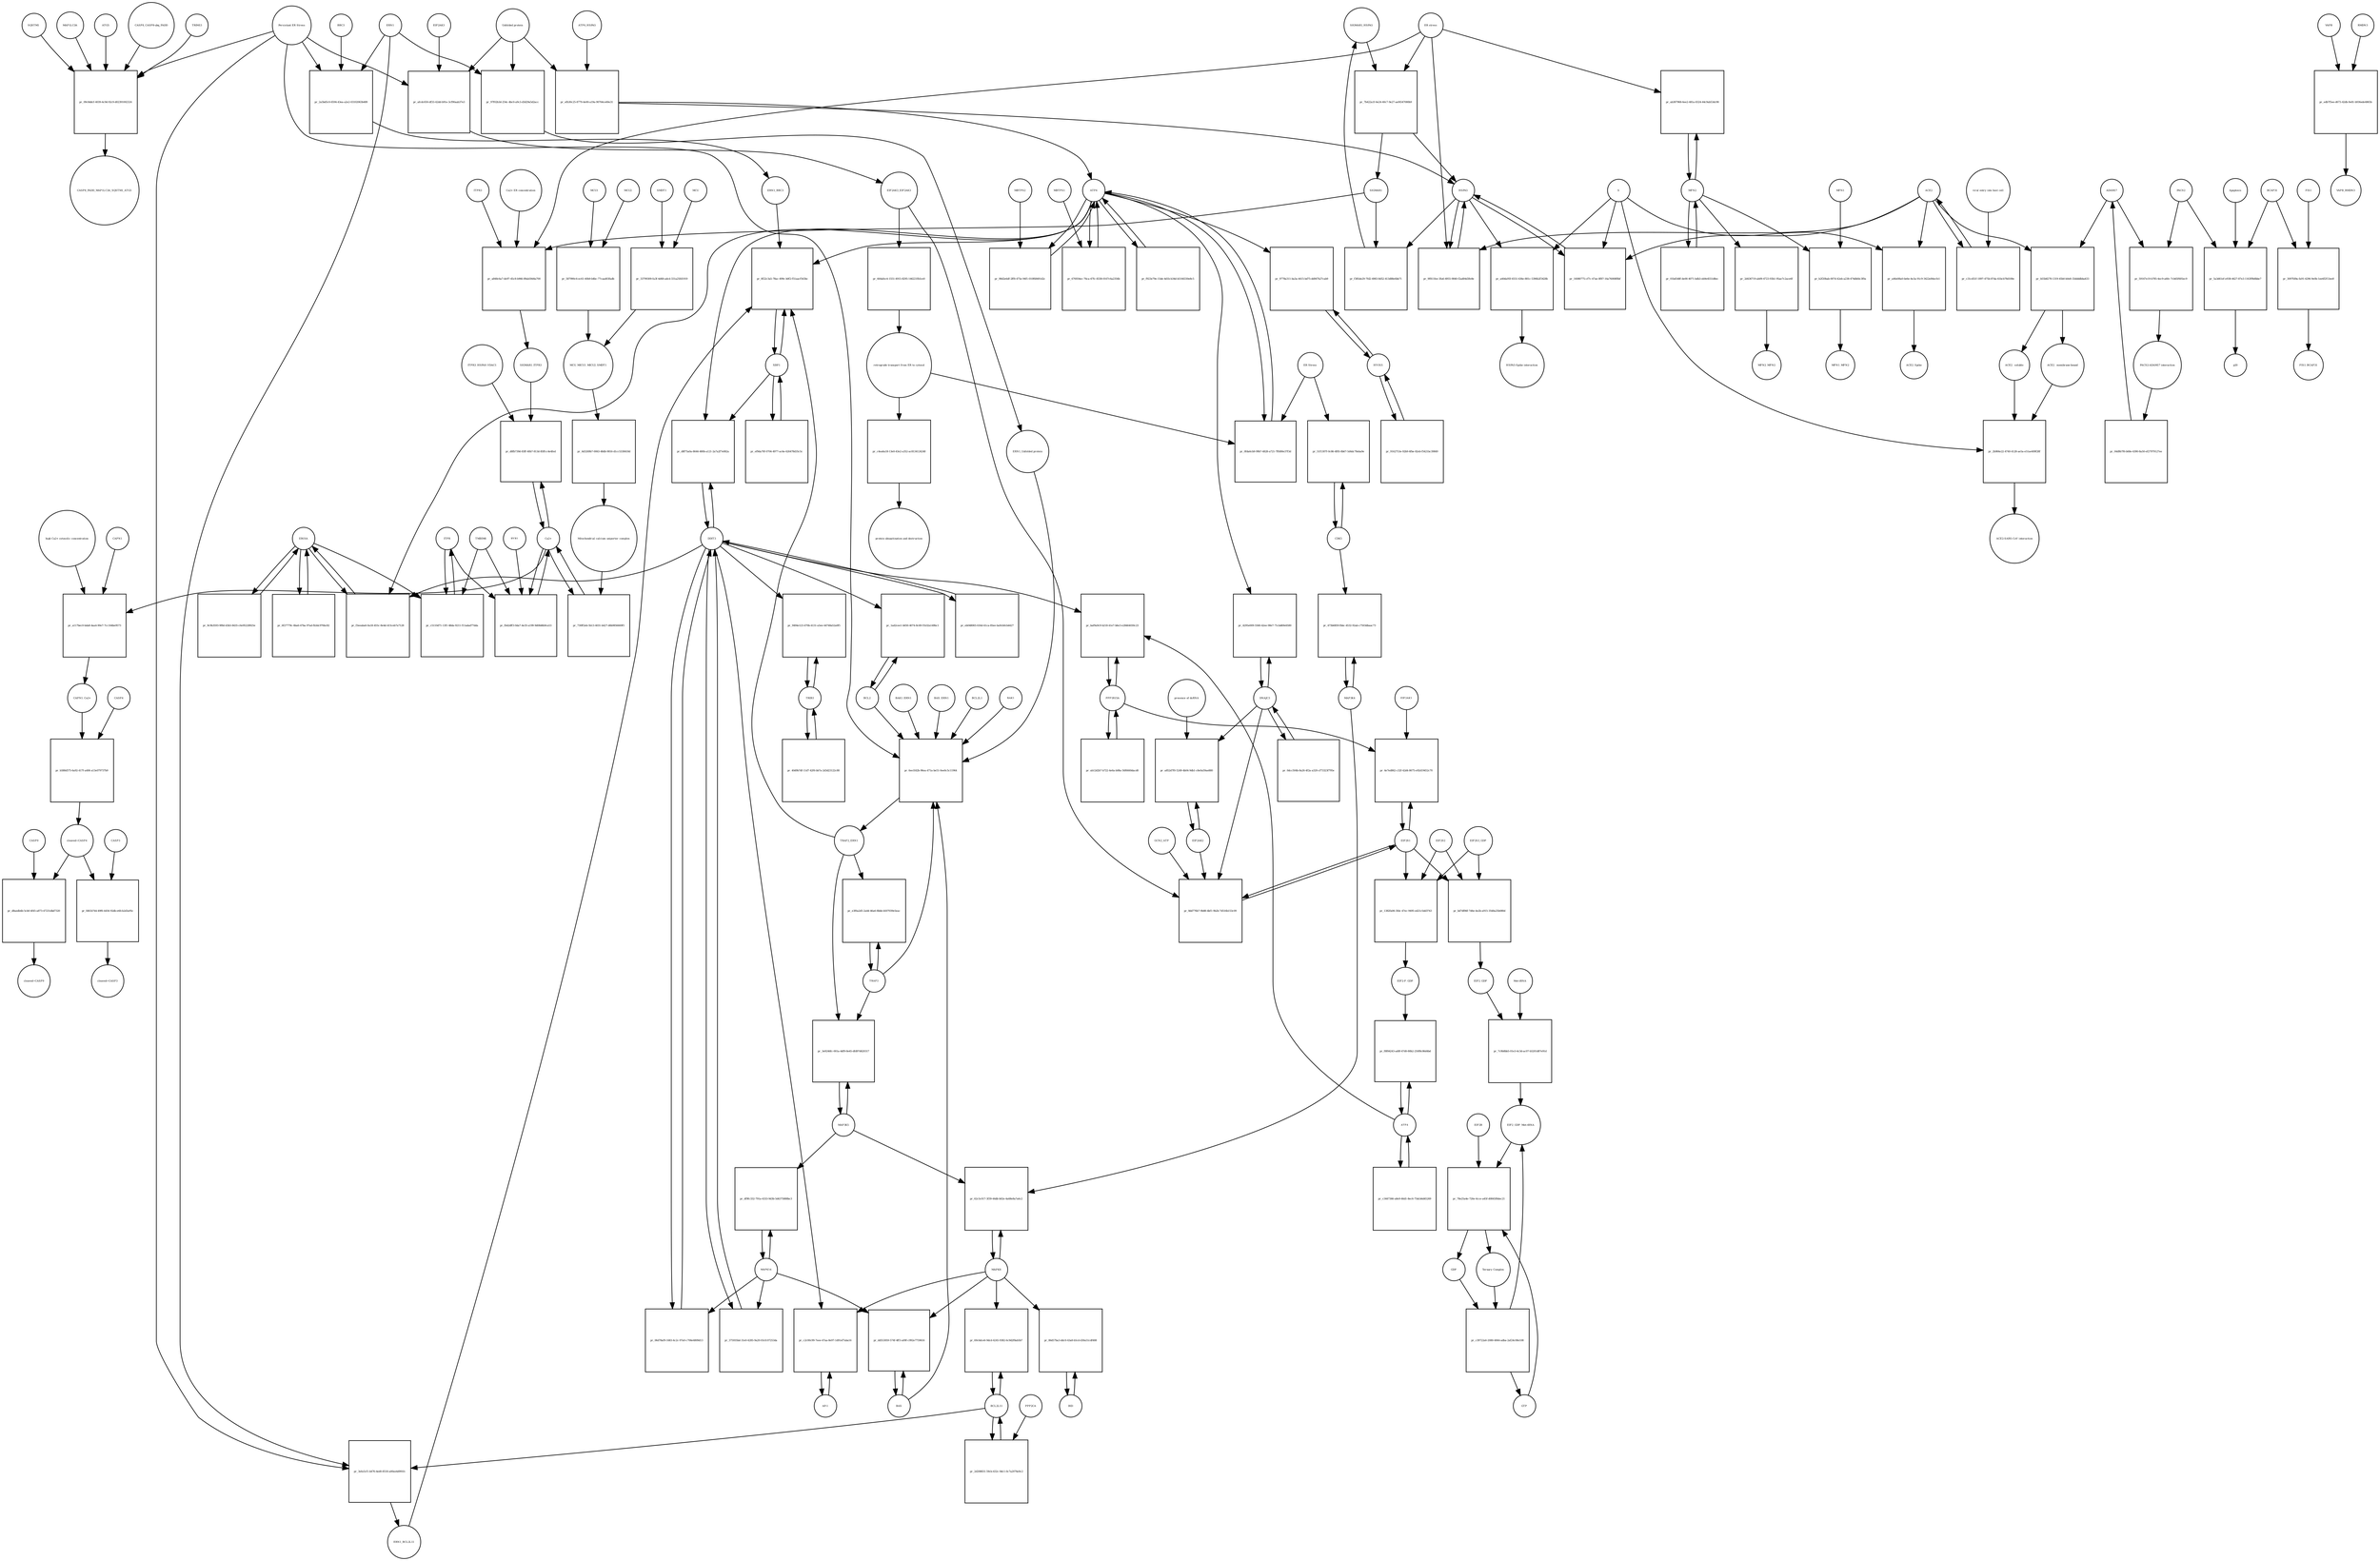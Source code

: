 strict digraph  {
SIGMAR1_HSPA5 [annotation="urn_miriam_pubmed_30590907|urn_miriam_pubmed_25704011|urn_miriam_pubmed_17981125|urn_miriam_taxonomy_10029", bipartite=0, cls=complex, fontsize=4, label=SIGMAR1_HSPA5, shape=circle];
"pr_7b422a1f-6e24-40c7-9e27-aef4547080b9" [annotation="", bipartite=1, cls=process, fontsize=4, label="pr_7b422a1f-6e24-40c7-9e27-aef4547080b9", shape=square];
HSPA5 [annotation="urn_miriam_hgnc.symbol_HSPA5", bipartite=0, cls="nucleic acid feature", fontsize=4, label=HSPA5, shape=circle];
SIGMAR1 [annotation="urn_miriam_hgnc_8157|urn_miriam_pubmed_17981125|urn_miriam_taxonomy_10029|urn_miriam_pubmed_25704011", bipartite=0, cls=macromolecule, fontsize=4, label=SIGMAR1, shape=circle];
"ER stress" [annotation="", bipartite=0, cls=phenotype, fontsize=4, label="ER stress", shape=circle];
ATF6_HSPA5 [annotation="", bipartite=0, cls=complex, fontsize=4, label=ATF6_HSPA5, shape=circle];
"pr_efb30c25-8779-4e00-a19a-90764ce60e31" [annotation="", bipartite=1, cls=process, fontsize=4, label="pr_efb30c25-8779-4e00-a19a-90764ce60e31", shape=square];
ATF6 [annotation="urn_miriam_hgnc.symbol_ATF6", bipartite=0, cls=macromolecule, fontsize=4, label=ATF6, shape=circle];
"Unfolded protein" [annotation="", bipartite=0, cls=macromolecule, fontsize=4, label="Unfolded protein", shape=circle];
ACE2 [annotation="", bipartite=0, cls="nucleic acid feature", fontsize=4, label=ACE2, shape=circle];
"pr_b55b8278-1319-45b0-b0e8-33ddddbba433" [annotation="", bipartite=1, cls=process, fontsize=4, label="pr_b55b8278-1319-45b0-b0e8-33ddddbba433", shape=square];
"ACE2_ soluble" [annotation="urn_miriam_pubmed_19411314|urn_miriam_pubmed_32264791|urn_miriam_hgnc.symbol_ACE2", bipartite=0, cls=macromolecule, fontsize=4, label="ACE2_ soluble", shape=circle];
"ACE2_ membrane-bound" [annotation="urn_miriam_pubmed_19411314|urn_miriam_pubmed_32264791|urn_miriam_hgnc.symbol_ACE2", bipartite=0, cls=macromolecule, fontsize=4, label="ACE2_ membrane-bound", shape=circle];
ADAM17 [annotation="urn_miriam_pubmed_32264791|urn_miriam_hgnc_HGNC%3A195", bipartite=0, cls=macromolecule, fontsize=4, label=ADAM17, shape=circle];
MFN2 [annotation="urn_miriam_pubmed_29491369|urn_miriam_pubmed_22511781|urn_miriam_hgnc_16877|urn_miriam_pubmed_19052620", bipartite=0, cls=macromolecule, fontsize=4, label=MFN2, shape=circle];
"pr_2d436719-ab09-4723-93b1-95ae7c2ace6f" [annotation="", bipartite=1, cls=process, fontsize=4, label="pr_2d436719-ab09-4723-93b1-95ae7c2ace6f", shape=square];
MFN2_MFN2 [annotation="urn_miriam_pubmed_19052620|urn_miriam_taxonomy_9606|urn_miriam_pubmed_29491369", bipartite=0, cls=complex, fontsize=4, label=MFN2_MFN2, shape=circle];
"Met-tRNA" [annotation=urn_miriam_hgnc_34779, bipartite=0, cls="nucleic acid feature", fontsize=4, label="Met-tRNA", shape=circle];
"pr_7c9b8bb5-01e3-4c3d-ac07-b5201d87e91d" [annotation="", bipartite=1, cls=process, fontsize=4, label="pr_7c9b8bb5-01e3-4c3d-ac07-b5201d87e91d", shape=square];
EIF2_GDP [annotation="", bipartite=0, cls=complex, fontsize=4, label=EIF2_GDP, shape=circle];
"EIF2_GDP_Met-tRNA" [annotation="", bipartite=0, cls=complex, fontsize=4, label="EIF2_GDP_Met-tRNA", shape=circle];
ERN1 [annotation="urn_miriam_hgnc.symbol_ERN1", bipartite=0, cls=macromolecule, fontsize=4, label=ERN1, shape=circle];
"pr_97f02b3d-254c-4bc0-a9c3-d3d29a5d2acc" [annotation="", bipartite=1, cls=process, fontsize=4, label="pr_97f02b3d-254c-4bc0-a9c3-d3d29a5d2acc", shape=square];
"ERN1_Unfolded protein" [annotation="", bipartite=0, cls=complex, fontsize=4, label="ERN1_Unfolded protein", shape=circle];
MCU [annotation="urn_miriam_hgnc_23526|urn_miriam_pubmed_24231807|urn_miriam_taxonomy_9606", bipartite=0, cls=macromolecule, fontsize=4, label=MCU, shape=circle];
"pr_33799309-fa3f-4d68-adcd-331a25fd1919" [annotation="", bipartite=1, cls=process, fontsize=4, label="pr_33799309-fa3f-4d68-adcd-331a25fd1919", shape=square];
SMDT1 [annotation="urn_miriam_pubmed_24231807|urn_miriam_hgnc_25055|urn_miriam_taxonomy_9606", bipartite=0, cls=macromolecule, fontsize=4, label=SMDT1, shape=circle];
MCU_MICU1_MICU2_SMDT1 [annotation="urn_miriam_pubmed_24231807|urn_miriam_taxonomy_9606", bipartite=0, cls=complex, fontsize=4, label=MCU_MICU1_MICU2_SMDT1, shape=circle];
EIF2S1 [annotation="urn_miriam_hgnc.symbol_EIF2S1", bipartite=0, cls=macromolecule, fontsize=4, label=EIF2S1, shape=circle];
"pr_1382fa06-3fdc-47ec-9495-ed21c5dd3743" [annotation="", bipartite=1, cls=process, fontsize=4, label="pr_1382fa06-3fdc-47ec-9495-ed21c5dd3743", shape=square];
EIF2S2 [annotation="urn_miriam_hgnc.symbol_EIF2S2", bipartite=0, cls=macromolecule, fontsize=4, label=EIF2S2, shape=circle];
"EIF2-P_GDP" [annotation="", bipartite=0, cls=complex, fontsize=4, label="EIF2-P_GDP", shape=circle];
EIF2S3_GDP [annotation="", bipartite=0, cls=complex, fontsize=4, label=EIF2S3_GDP, shape=circle];
MCU2 [annotation="urn_miriam_hgnc_31830|urn_miriam_pubmed_24231807|urn_miriam_taxonomy_9606", bipartite=0, cls=macromolecule, fontsize=4, label=MCU2, shape=circle];
"pr_587990c6-ec61-40b9-b4bc-77caad03fadb" [annotation="", bipartite=1, cls=process, fontsize=4, label="pr_587990c6-ec61-40b9-b4bc-77caad03fadb", shape=square];
MCU1 [annotation="urn_miriam_hgnc_1530|urn_miriam_pubmed_24231807|urn_miriam_taxonomy_9606", bipartite=0, cls=macromolecule, fontsize=4, label=MCU1, shape=circle];
"pr_3efa5cf1-b476-4ed0-8518-a00ee4d991fc" [annotation="", bipartite=1, cls=process, fontsize=4, label="pr_3efa5cf1-b476-4ed0-8518-a00ee4d991fc", shape=square];
BCL2L11 [annotation="urn_miriam_hgnc.symbol_BCL2L11", bipartite=0, cls=macromolecule, fontsize=4, label=BCL2L11, shape=circle];
ERN1_BCL2L11 [annotation="", bipartite=0, cls=complex, fontsize=4, label=ERN1_BCL2L11, shape=circle];
"Persistant ER Stress" [annotation="urn_miriam_obo.go_GO%3A0034976", bipartite=0, cls=phenotype, fontsize=4, label="Persistant ER Stress", shape=circle];
CAPN1 [annotation="urn_miriam_hgnc.symbol_CAPN1", bipartite=0, cls=macromolecule, fontsize=4, label=CAPN1, shape=circle];
"pr_a117bec0-bda8-4aa4-90e7-7cc164be9573" [annotation="", bipartite=1, cls=process, fontsize=4, label="pr_a117bec0-bda8-4aa4-90e7-7cc164be9573", shape=square];
"Ca2+" [annotation="urn_miriam_obo.chebi_CHEBI%3A29108", bipartite=0, cls="simple chemical", fontsize=4, label="Ca2+", shape=circle];
"CAPN1_Ca2+" [annotation="", bipartite=0, cls=complex, fontsize=4, label="CAPN1_Ca2+", shape=circle];
"high Ca2+ cytosolic concentration" [annotation="urn_miriam_obo.go_GO%3A1902656", bipartite=0, cls=phenotype, fontsize=4, label="high Ca2+ cytosolic concentration", shape=circle];
"pr_f385de29-7fd2-4983-8d52-413d88e6bb71" [annotation="", bipartite=1, cls=process, fontsize=4, label="pr_f385de29-7fd2-4983-8d52-413d88e6bb71", shape=square];
"pr_2a5bd5c0-6594-43ea-a2e2-03102063b489" [annotation="", bipartite=1, cls=process, fontsize=4, label="pr_2a5bd5c0-6594-43ea-a2e2-03102063b489", shape=square];
BBC3 [annotation="urn_miriam_hgnc.symbol_BBC3", bipartite=0, cls=macromolecule, fontsize=4, label=BBC3, shape=circle];
ERN1_BBC3 [annotation="", bipartite=0, cls=complex, fontsize=4, label=ERN1_BBC3, shape=circle];
VAPB [annotation=urn_miriam_hgnc_12649, bipartite=0, cls=macromolecule, fontsize=4, label=VAPB, shape=circle];
"pr_edb7f5ee-d673-42db-9e81-b936ede4865b" [annotation="", bipartite=1, cls=process, fontsize=4, label="pr_edb7f5ee-d673-42db-9e81-b936ede4865b", shape=square];
RMDN3 [annotation=urn_miriam_hgnc_25550, bipartite=0, cls=macromolecule, fontsize=4, label=RMDN3, shape=circle];
VAPB_RMDN3 [annotation="urn_miriam_pubmed_29491369|urn_miriam_pubmed_28132811|urn_miriam_taxonomy_9606", bipartite=0, cls=complex, fontsize=4, label=VAPB_RMDN3, shape=circle];
"pr_bd7df86f-7d6e-4e2b-a915-3548a25b080d" [annotation="", bipartite=1, cls=process, fontsize=4, label="pr_bd7df86f-7d6e-4e2b-a915-3548a25b080d", shape=square];
"pr_a848c6a7-de97-45c8-b966-89ab59d4a700" [annotation="", bipartite=1, cls=process, fontsize=4, label="pr_a848c6a7-de97-45c8-b966-89ab59d4a700", shape=square];
ITPR3 [annotation="urn_miriam_hgnc_6182|urn_miriam_pubmed_17981125", bipartite=0, cls=macromolecule, fontsize=4, label=ITPR3, shape=circle];
SIGMAR1_ITPR3 [annotation="urn_miriam_pubmed_30590907|urn_miriam_pubmed_17981125|urn_miriam_taxonomy_10029", bipartite=0, cls=complex, fontsize=4, label=SIGMAR1_ITPR3, shape=circle];
"Ca2+ ER concentration" [annotation="", bipartite=0, cls=phenotype, fontsize=4, label="Ca2+ ER concentration", shape=circle];
BCAP31 [annotation=urn_miriam_hgnc_16695, bipartite=0, cls=macromolecule, fontsize=4, label=BCAP31, shape=circle];
"pr_3097fd9a-fa91-4296-9e0b-1ee6f2f13ee8" [annotation="", bipartite=1, cls=process, fontsize=4, label="pr_3097fd9a-fa91-4296-9e0b-1ee6f2f13ee8", shape=square];
FIS1 [annotation=urn_miriam_hgnc_21689, bipartite=0, cls=macromolecule, fontsize=4, label=FIS1, shape=circle];
FIS1_BCAP31 [annotation=urn_miriam_pubmed_15692567, bipartite=0, cls=complex, fontsize=4, label=FIS1_BCAP31, shape=circle];
"pr_b2f20bab-007d-42eb-a238-474dbfdc3f0a" [annotation="", bipartite=1, cls=process, fontsize=4, label="pr_b2f20bab-007d-42eb-a238-474dbfdc3f0a", shape=square];
MFN1 [annotation=urn_miriam_hgnc_1826, bipartite=0, cls=macromolecule, fontsize=4, label=MFN1, shape=circle];
MFN1_MFN2 [annotation="urn_miriam_pubmed_29491369|urn_miriam_pubmed_19052620|urn_miriam_taxonomy_9606", bipartite=0, cls=complex, fontsize=4, label=MFN1_MFN2, shape=circle];
PACS2 [annotation="urn_miriam_pubmed_15692567|urn_miriam_hgnc_23794", bipartite=0, cls=macromolecule, fontsize=4, label=PACS2, shape=circle];
"pr_59167e19-b785-4ec9-a60c-7cb65f605ec9" [annotation="", bipartite=1, cls=process, fontsize=4, label="pr_59167e19-b785-4ec9-a60c-7cb65f605ec9", shape=square];
"PACS2-ADAM17 interaction" [annotation="urn_miriam_pubmed_26108729|urn_miriam_pubmed_32264791|urn_miriam_taxonomy_9606", bipartite=0, cls=complex, fontsize=4, label="PACS2-ADAM17 interaction", shape=circle];
"pr_a46e08a0-be6e-4e3a-91c9-3422e84ecfe1" [annotation="", bipartite=1, cls=process, fontsize=4, label="pr_a46e08a0-be6e-4e3a-91c9-3422e84ecfe1", shape=square];
S [annotation="urn_miriam_uniprot_P59594|urn_miriam_uniprot_P0DTC2|urn_miriam_uniprot_W6A028", bipartite=0, cls=macromolecule, fontsize=4, label=S, shape=circle];
ACE2_Spike [annotation="", bipartite=0, cls=complex, fontsize=4, label=ACE2_Spike, shape=circle];
"pr_a40da95f-6551-436e-881c-5396b2f3428b" [annotation="", bipartite=1, cls=process, fontsize=4, label="pr_a40da95f-6551-436e-881c-5396b2f3428b", shape=square];
"HSPA5-Spike interaction" [annotation=urn_miriam_pubmed_32340551, bipartite=0, cls=complex, fontsize=4, label="HSPA5-Spike interaction", shape=circle];
"pr_2b984e22-4740-4128-ae5a-e51ae409f28f" [annotation="", bipartite=1, cls=process, fontsize=4, label="pr_2b984e22-4740-4128-ae5a-e51ae409f28f", shape=square];
"ACE2-SARS-CoV interaction" [annotation="urn_miriam_pubmed_19411314|urn_miriam_taxonomy_9606|urn_miriam_uniprot_P59594", bipartite=0, cls=complex, fontsize=4, label="ACE2-SARS-CoV interaction", shape=circle];
"pr_98d2e6df-2ff8-475e-94f1-010f68491d2c" [annotation="", bipartite=1, cls=process, fontsize=4, label="pr_98d2e6df-2ff8-475e-94f1-010f68491d2c", shape=square];
MBTPS2 [annotation="urn_miriam_hgnc.symbol_MBTPS2", bipartite=0, cls=macromolecule, fontsize=4, label=MBTPS2, shape=circle];
MAP3K4 [annotation="urn_miriam_hgnc.symbol_MAP3K4", bipartite=0, cls=macromolecule, fontsize=4, label=MAP3K4, shape=circle];
"pr_473b6859-fbbc-4532-92ab-c7503dbaac73" [annotation="", bipartite=1, cls=process, fontsize=4, label="pr_473b6859-fbbc-4532-92ab-c7503dbaac73", shape=square];
CDK5 [annotation="urn_miriam_hgnc.symbol_CDK5", bipartite=0, cls=macromolecule, fontsize=4, label=CDK5, shape=circle];
"pr_5a3d61ef-e938-4627-87e3-1163f9b8bbe7" [annotation="", bipartite=1, cls=process, fontsize=4, label="pr_5a3d61ef-e938-4627-87e3-1163f9b8bbe7", shape=square];
p20 [annotation="urn_miriam_hgnc.symbol_BCAP31", bipartite=0, cls=macromolecule, fontsize=4, label=p20, shape=circle];
Apoptosis [annotation="", bipartite=0, cls=phenotype, fontsize=4, label=Apoptosis, shape=circle];
DDIT3 [annotation="urn_miriam_hgnc.symbol_DDIT3", bipartite=0, cls=macromolecule, fontsize=4, label=DDIT3, shape=circle];
"pr_375935bd-31e0-4285-9a20-03cfc07253da" [annotation="", bipartite=1, cls=process, fontsize=4, label="pr_375935bd-31e0-4285-9a20-03cfc07253da", shape=square];
MAPK14 [annotation="urn_miriam_hgnc.symbol_MAPK14", bipartite=0, cls=macromolecule, fontsize=4, label=MAPK14, shape=circle];
CASP9 [annotation="urn_miriam_hgnc.symbol_CSAP9", bipartite=0, cls=macromolecule, fontsize=4, label=CASP9, shape=circle];
"pr_d8aedb4b-5cb0-4f45-a873-47231dbd7320" [annotation="", bipartite=1, cls=process, fontsize=4, label="pr_d8aedb4b-5cb0-4f45-a873-47231dbd7320", shape=square];
"cleaved~CASP9" [annotation="urn_miriam_hgnc.symbol_CASP9", bipartite=0, cls=macromolecule, fontsize=4, label="cleaved~CASP9", shape=circle];
"cleaved~CASP4" [annotation="urn_miriam_hgnc.symbol_CASP4", bipartite=0, cls=macromolecule, fontsize=4, label="cleaved~CASP4", shape=circle];
"pr_69c6dce6-9dcd-4245-9382-6c9d2f8ab5b7" [annotation="", bipartite=1, cls=process, fontsize=4, label="pr_69c6dce6-9dcd-4245-9382-6c9d2f8ab5b7", shape=square];
MAPK8 [annotation="urn_miriam_hgnc.symbol_MAPK8", bipartite=0, cls=macromolecule, fontsize=4, label=MAPK8, shape=circle];
"pr_8dd776b7-9b88-4bf1-9b2b-7d516b153c09" [annotation="", bipartite=1, cls=process, fontsize=4, label="pr_8dd776b7-9b88-4bf1-9b2b-7d516b153c09", shape=square];
EIF2AK3_EIF2AK3 [annotation="", bipartite=0, cls=complex, fontsize=4, label=EIF2AK3_EIF2AK3, shape=circle];
GCN2_ATP [annotation="", bipartite=0, cls=complex, fontsize=4, label=GCN2_ATP, shape=circle];
EIF2AK2 [annotation="urn_miriam_hgnc.symbol_EIF2AK2", bipartite=0, cls=macromolecule, fontsize=4, label=EIF2AK2, shape=circle];
DNAJC3 [annotation="urn_miriam_hgnc.symbol_DNAJC3", bipartite=0, cls=macromolecule, fontsize=4, label=DNAJC3, shape=circle];
"pr_664afec4-1551-4915-8295-146221fb5ce0" [annotation="", bipartite=1, cls=process, fontsize=4, label="pr_664afec4-1551-4915-8295-146221fb5ce0", shape=square];
"retrograde transport from ER to cytosol" [annotation="urn_miriam_obo.go_GO%3A0030970", bipartite=0, cls=phenotype, fontsize=4, label="retrograde transport from ER to cytosol", shape=circle];
CASP3 [annotation="urn_miriam_hgnc.symbol_CASP3", bipartite=0, cls=macromolecule, fontsize=4, label=CASP3, shape=circle];
"pr_fd61b744-49f6-4456-92db-e6fcb2d3a95c" [annotation="", bipartite=1, cls=process, fontsize=4, label="pr_fd61b744-49f6-4456-92db-e6fcb2d3a95c", shape=square];
"cleaved~CASP3" [annotation="urn_miriam_hgnc.symbol_CASP3", bipartite=0, cls=macromolecule, fontsize=4, label="cleaved~CASP3", shape=circle];
"pr_2d208831-59cb-432c-9dc1-0c7a2076e9c2" [annotation="", bipartite=1, cls=process, fontsize=4, label="pr_2d208831-59cb-432c-9dc1-0c7a2076e9c2", shape=square];
PPP2CA [annotation="urn_miriam_hgnc.symbol_PPP2CA", bipartite=0, cls=macromolecule, fontsize=4, label=PPP2CA, shape=circle];
"AP-1" [annotation="urn_miriam_hgnc.symbol_JUNB|urn_miriam_hgnc.symbol_FOSL1|urn_miriam_hgnc.symbol_FOSL2|urn_miriam_hgnc.symbol_JUND|urn_miriam_hgnc.symbol_JUN|urn_miriam_hgnc.symbol_FOSB|urn_miriam_hgnc.symbol_FOS", bipartite=0, cls=macromolecule, fontsize=4, label="AP-1", shape=circle];
"pr_c2c00c99-7eee-47aa-8e97-1d91ef7aba16" [annotation="", bipartite=1, cls=process, fontsize=4, label="pr_c2c00c99-7eee-47aa-8e97-1d91ef7aba16", shape=square];
"pr_9f811fee-3fa6-4955-9840-f2ad04d3fe8e" [annotation="", bipartite=1, cls=process, fontsize=4, label="pr_9f811fee-3fa6-4955-9840-f2ad04d3fe8e", shape=square];
"pr_4e7ed862-c32f-42d4-8675-e92d19452c70" [annotation="", bipartite=1, cls=process, fontsize=4, label="pr_4e7ed862-c32f-42d4-8675-e92d19452c70", shape=square];
PPP1R15A [annotation="urn_miriam_hgnc.symbol_PPP1R15A", bipartite=0, cls=macromolecule, fontsize=4, label=PPP1R15A, shape=circle];
EIF2AK1 [annotation="urn_miriam_hgnc.symbol_EIF2AK1", bipartite=0, cls=macromolecule, fontsize=4, label=EIF2AK1, shape=circle];
"pr_a852d7f0-5249-4b04-9db1-c8e0a59ae880" [annotation="", bipartite=1, cls=process, fontsize=4, label="pr_a852d7f0-5249-4b04-9db1-c8e0a59ae880", shape=square];
"presence of dsRNA" [annotation="urn_miriam_obo.go_GO%3A0071359", bipartite=0, cls=phenotype, fontsize=4, label="presence of dsRNA", shape=circle];
"Ternary Complex" [annotation="", bipartite=0, cls=complex, fontsize=4, label="Ternary Complex", shape=circle];
"pr_c39722a6-2080-4064-adba-2af24c08e108" [annotation="", bipartite=1, cls=process, fontsize=4, label="pr_c39722a6-2080-4064-adba-2af24c08e108", shape=square];
GDP [annotation="urn_miriam_obo.chebi_CHEBI%3A65180", bipartite=0, cls="simple chemical", fontsize=4, label=GDP, shape=circle];
GTP [annotation="urn_miriam_obo.chebi_CHEBI%3A57600", bipartite=0, cls="simple chemical", fontsize=4, label=GTP, shape=circle];
"pr_6ee1fd2b-96ea-471a-be51-0ee0c5c11964" [annotation="", bipartite=1, cls=process, fontsize=4, label="pr_6ee1fd2b-96ea-471a-be51-0ee0c5c11964", shape=square];
TRAF2_ERN1 [annotation="", bipartite=0, cls=complex, fontsize=4, label=TRAF2_ERN1, shape=circle];
BAK1_ERN1 [annotation="", bipartite=0, cls=complex, fontsize=4, label=BAK1_ERN1, shape=circle];
BAX_ERN1 [annotation="", bipartite=0, cls=complex, fontsize=4, label=BAX_ERN1, shape=circle];
BCL2 [annotation="urn_miriam_hgnc.symbol_BCL2", bipartite=0, cls="nucleic acid feature", fontsize=4, label=BCL2, shape=circle];
BCL2L1 [annotation="urn_miriam_hgnc.symbol_BCL2L1", bipartite=0, cls=macromolecule, fontsize=4, label=BCL2L1, shape=circle];
BAX [annotation="urn_miriam_hgnc.symbol_BAX", bipartite=0, cls=macromolecule, fontsize=4, label=BAX, shape=circle];
BAK1 [annotation="urn_miriam_hgnc.symbol_BAK1", bipartite=0, cls=macromolecule, fontsize=4, label=BAK1, shape=circle];
TRAF2 [annotation="urn_miriam_hgnc.symbol_TRAF2", bipartite=0, cls=macromolecule, fontsize=4, label=TRAF2, shape=circle];
"pr_6d3269b7-0063-48db-9816-d1cc5338418d" [annotation="", bipartite=1, cls=process, fontsize=4, label="pr_6d3269b7-0063-48db-9816-d1cc5338418d", shape=square];
"Mitochondrial calcium uniporter complex" [annotation="urn_miriam_pubmed_26968367|urn_miriam_taxonomy_9606", bipartite=0, cls=complex, fontsize=4, label="Mitochondrial calcium uniporter complex", shape=circle];
ATF4 [annotation="urn_miriam_hgnc.symbol_ATF4", bipartite=0, cls=macromolecule, fontsize=4, label=ATF4, shape=circle];
"pr_f8f84243-ad0f-47d0-80b2-250f8c86d4bd" [annotation="", bipartite=1, cls=process, fontsize=4, label="pr_f8f84243-ad0f-47d0-80b2-250f8c86d4bd", shape=square];
"pr_c4ea6a18-13e0-43e2-a352-ac8134124248" [annotation="", bipartite=1, cls=process, fontsize=4, label="pr_c4ea6a18-13e0-43e2-a352-ac8134124248", shape=square];
"protein ubiquitination and destruction" [annotation="", bipartite=0, cls=phenotype, fontsize=4, label="protein ubiquitination and destruction", shape=circle];
EIF2AK3 [annotation="urn_miriam_hgnc.symbol_EIF2AK3", bipartite=0, cls=macromolecule, fontsize=4, label=EIF2AK3, shape=circle];
"pr_afcdc650-df33-42dd-b91e-3cf90aab37e3" [annotation="", bipartite=1, cls=process, fontsize=4, label="pr_afcdc650-df33-42dd-b91e-3cf90aab37e3", shape=square];
ITPR [annotation="urn_miriam_hgnc.symbol_ITPR1|urn_miriam_hgnc.symbol_ITPR3|urn_miriam_hgnc.symbol_ITPR2", bipartite=0, cls=macromolecule, fontsize=4, label=ITPR, shape=circle];
"pr_c5110d71-13f1-48da-9211-f11adad77dda" [annotation="", bipartite=1, cls=process, fontsize=4, label="pr_c5110d71-13f1-48da-9211-f11adad77dda", shape=square];
TMBIM6 [annotation="urn_miriam_hgnc.symbol_TMBIM6", bipartite=0, cls=macromolecule, fontsize=4, label=TMBIM6, shape=circle];
ERO1A [annotation="urn_miriam_hgnc.symbol_ERO1A", bipartite=0, cls=macromolecule, fontsize=4, label=ERO1A, shape=circle];
MAP3K5 [annotation="urn_miriam_hgnc.symbol_MAP3K5", bipartite=0, cls=macromolecule, fontsize=4, label=MAP3K5, shape=circle];
"pr_3e9246fc-001a-4df9-8e45-dfd97d620317" [annotation="", bipartite=1, cls=process, fontsize=4, label="pr_3e9246fc-001a-4df9-8e45-dfd97d620317", shape=square];
"pr_78e25a4e-726e-4cce-a45f-d0845f8dec21" [annotation="", bipartite=1, cls=process, fontsize=4, label="pr_78e25a4e-726e-4cce-a45f-d0845f8dec21", shape=square];
EIF2B [annotation="", bipartite=0, cls=complex, fontsize=4, label=EIF2B, shape=circle];
"pr_dd553059-574f-4ff3-a09f-c992e7759616" [annotation="", bipartite=1, cls=process, fontsize=4, label="pr_dd553059-574f-4ff3-a09f-c992e7759616", shape=square];
"pr_e3f6a2d5-2a44-46a6-8bbb-b507039e5eac" [annotation="", bipartite=1, cls=process, fontsize=4, label="pr_e3f6a2d5-2a44-46a6-8bbb-b507039e5eac", shape=square];
"pr_df9fc332-791a-4333-9d3b-5d4375888bc3" [annotation="", bipartite=1, cls=process, fontsize=4, label="pr_df9fc332-791a-4333-9d3b-5d4375888bc3", shape=square];
"CASP8_CASP8-ubq_FADD" [annotation="", bipartite=0, cls=complex, fontsize=4, label="CASP8_CASP8-ubq_FADD", shape=circle];
"pr_09c8ddcf-4039-4c9d-92c9-d02391002324" [annotation="", bipartite=1, cls=process, fontsize=4, label="pr_09c8ddcf-4039-4c9d-92c9-d02391002324", shape=square];
CASP8_FADD_MAP1LC3A_SQSTM1_ATG5 [annotation="", bipartite=0, cls=complex, fontsize=4, label=CASP8_FADD_MAP1LC3A_SQSTM1_ATG5, shape=circle];
TRIM13 [annotation="urn_miriam_hgnc.symbol_TRIM13", bipartite=0, cls=macromolecule, fontsize=4, label=TRIM13, shape=circle];
"SQSTM1 " [annotation="urn_miriam_hgnc.symbol_SQSTM1", bipartite=0, cls=macromolecule, fontsize=4, label="SQSTM1 ", shape=circle];
MAP1LC3A [annotation="urn_miriam_hgnc.symbol_MAP1LC3A", bipartite=0, cls=macromolecule, fontsize=4, label=MAP1LC3A, shape=circle];
ATG5 [annotation="urn_miriam_hgnc.symbol_ATG5", bipartite=0, cls=macromolecule, fontsize=4, label=ATG5, shape=circle];
"pr_62c5c017-3f39-44db-b02e-4a68e8a7a6c2" [annotation="", bipartite=1, cls=process, fontsize=4, label="pr_62c5c017-3f39-44db-b02e-4a68e8a7a6c2", shape=square];
CASP4 [annotation="urn_miriam_hgnc.symbol_CASP4", bipartite=0, cls=macromolecule, fontsize=4, label=CASP4, shape=circle];
"pr_b588d575-6a92-417f-a406-a13e079737b9" [annotation="", bipartite=1, cls=process, fontsize=4, label="pr_b588d575-6a92-417f-a406-a13e079737b9", shape=square];
"pr_06d78af9-1683-4c2c-97a0-c706e4809d13" [annotation="", bipartite=1, cls=process, fontsize=4, label="pr_06d78af9-1683-4c2c-97a0-c706e4809d13", shape=square];
BID [annotation="urn_miriam_hgnc.symbol_BID", bipartite=0, cls=macromolecule, fontsize=4, label=BID, shape=circle];
"pr_86d57ba3-ddc0-43a8-b5cd-d30a51cdf488" [annotation="", bipartite=1, cls=process, fontsize=4, label="pr_86d57ba3-ddc0-43a8-b5cd-d30a51cdf488", shape=square];
"pr_676934ec-76ca-47fc-8338-0167c6a2356b" [annotation="", bipartite=1, cls=process, fontsize=4, label="pr_676934ec-76ca-47fc-8338-0167c6a2356b", shape=square];
MBTPS1 [annotation="urn_miriam_hgnc.symbol_MBTPS1", bipartite=0, cls=macromolecule, fontsize=4, label=MBTPS1, shape=circle];
"pr_16080775-cf7c-47ae-8f87-16a76008f8bf" [annotation="", bipartite=1, cls=process, fontsize=4, label="pr_16080775-cf7c-47ae-8f87-16a76008f8bf", shape=square];
"pr_01bd548f-de00-4071-bdb3-eb9e4551d8ec" [annotation="", bipartite=1, cls=process, fontsize=4, label="pr_01bd548f-de00-4071-bdb3-eb9e4551d8ec", shape=square];
XBP1 [annotation="urn_miriam_hgnc.symbol_XBP1", bipartite=0, cls=macromolecule, fontsize=4, label=XBP1, shape=circle];
"pr_8f22c3a5-78ac-499c-b0f2-f51aacf543bc" [annotation="", bipartite=1, cls=process, fontsize=4, label="pr_8f22c3a5-78ac-499c-b0f2-f51aacf543bc", shape=square];
"pr_f3eeaba6-0a18-455c-8e4d-415ceb7a7128" [annotation="", bipartite=1, cls=process, fontsize=4, label="pr_f3eeaba6-0a18-455c-8e4d-415ceb7a7128", shape=square];
TRIB3 [annotation="urn_miriam_hgnc.symbol_TRIB3", bipartite=0, cls=macromolecule, fontsize=4, label=TRIB3, shape=circle];
"pr_9494e123-470b-4131-a5ee-44748a52a0f5" [annotation="", bipartite=1, cls=process, fontsize=4, label="pr_9494e123-470b-4131-a5ee-44748a52a0f5", shape=square];
"pr_d8f75a0a-8644-480b-a121-2a7a2f7e082a" [annotation="", bipartite=1, cls=process, fontsize=4, label="pr_d8f75a0a-8644-480b-a121-2a7a2f7e082a", shape=square];
"pr_4295e009-5560-42ee-98e7-71cbd69e6580" [annotation="", bipartite=1, cls=process, fontsize=4, label="pr_4295e009-5560-42ee-98e7-71cbd69e6580", shape=square];
HYOU1 [annotation="urn_miriam_hgnc.symbol_HYOU1", bipartite=0, cls=macromolecule, fontsize=4, label=HYOU1, shape=circle];
"pr_9778a311-ba3a-4415-bd75-dd067b27cab9" [annotation="", bipartite=1, cls=process, fontsize=4, label="pr_9778a311-ba3a-4415-bd75-dd067b27cab9", shape=square];
"pr_baf9a9c9-b218-41e7-b6e3-e28464030c23" [annotation="", bipartite=1, cls=process, fontsize=4, label="pr_baf9a9c9-b218-41e7-b6e3-e28464030c23", shape=square];
"pr_1ad2cee1-b650-4074-8c69-f1b32a149bc1" [annotation="", bipartite=1, cls=process, fontsize=4, label="pr_1ad2cee1-b650-4074-8c69-f1b32a149bc1", shape=square];
"pr_c31cd51f-1897-475b-87da-61bcb78d108e" [annotation="", bipartite=1, cls=process, fontsize=4, label="pr_c31cd51f-1897-475b-87da-61bcb78d108e", shape=square];
"viral entry into host cell" [annotation="", bipartite=0, cls=phenotype, fontsize=4, label="viral entry into host cell", shape=circle];
"pr_0dcc504b-8a26-4f2a-a320-cf73323f795e" [annotation="", bipartite=1, cls=process, fontsize=4, label="pr_0dcc504b-8a26-4f2a-a320-cf73323f795e", shape=square];
"pr_40d9b7df-11d7-42f6-bb7a-2d3d23122c88" [annotation="", bipartite=1, cls=process, fontsize=4, label="pr_40d9b7df-11d7-42f6-bb7a-2d3d23122c88", shape=square];
"pr_6f27779c-6ba6-47ba-97ad-fb3dc976bc82" [annotation="", bipartite=1, cls=process, fontsize=4, label="pr_6f27779c-6ba6-47ba-97ad-fb3dc976bc82", shape=square];
"pr_ab387968-6ee2-481a-8324-44c9ab53dc98" [annotation="", bipartite=1, cls=process, fontsize=4, label="pr_ab387968-6ee2-481a-8324-44c9ab53dc98", shape=square];
"pr_eb048065-616d-41ca-85ee-ba9cb0cb4427" [annotation="", bipartite=1, cls=process, fontsize=4, label="pr_eb048065-616d-41ca-85ee-ba9cb0cb4427", shape=square];
"pr_9162753e-92b9-4fbe-82eb-f5421bc39849" [annotation="", bipartite=1, cls=process, fontsize=4, label="pr_9162753e-92b9-4fbe-82eb-f5421bc39849", shape=square];
"pr_c3447366-a8e9-46d1-8ec6-75dcb6d45269" [annotation="", bipartite=1, cls=process, fontsize=4, label="pr_c3447366-a8e9-46d1-8ec6-75dcb6d45269", shape=square];
"pr_ef9da70f-0704-4977-ac6e-626478d35c5c" [annotation="", bipartite=1, cls=process, fontsize=4, label="pr_ef9da70f-0704-4977-ac6e-626478d35c5c", shape=square];
"pr_ab12d2b7-b722-4e6a-b08a-56f6660dacd0" [annotation="", bipartite=1, cls=process, fontsize=4, label="pr_ab12d2b7-b722-4e6a-b08a-56f6660dacd0", shape=square];
"pr_730ff2eb-5b13-4031-b427-d6b9856669f1" [annotation="", bipartite=1, cls=process, fontsize=4, label="pr_730ff2eb-5b13-4031-b427-d6b9856669f1", shape=square];
"pr_9c9b3593-9f8d-43b5-8435-c6e95228925e" [annotation="", bipartite=1, cls=process, fontsize=4, label="pr_9c9b3593-9f8d-43b5-8435-c6e95228925e", shape=square];
"pr_0fda6cb9-99b7-4828-a721-7ffd00e37f3d" [annotation="", bipartite=1, cls=process, fontsize=4, label="pr_0fda6cb9-99b7-4828-a721-7ffd00e37f3d", shape=square];
"ER Stress" [annotation="urn_miriam_obo.go_GO%3A0034976", bipartite=0, cls=phenotype, fontsize=4, label="ER Stress", shape=circle];
"pr_fb42dff3-0da7-4e35-a199-9d08d6b9ca53" [annotation="", bipartite=1, cls=process, fontsize=4, label="pr_fb42dff3-0da7-4e35-a199-9d08d6b9ca53", shape=square];
RYR1 [annotation="urn_miriam_hgnc.symbol_RYR1", bipartite=0, cls=macromolecule, fontsize=4, label=RYR1, shape=circle];
"pr_d8fb739d-83ff-40b7-813d-85ffcc4e4fed" [annotation="", bipartite=1, cls=process, fontsize=4, label="pr_d8fb739d-83ff-40b7-813d-85ffcc4e4fed", shape=square];
ITPR3_HSPA9_VDAC1 [annotation="urn_miriam_pubmed_30590033|urn_miriam_pubmed_29491369|urn_miriam_taxonomy_9606", bipartite=0, cls=complex, fontsize=4, label=ITPR3_HSPA9_VDAC1, shape=circle];
"pr_04d9b7f6-b68e-4390-8a50-ef27979127ee" [annotation="", bipartite=1, cls=process, fontsize=4, label="pr_04d9b7f6-b68e-4390-8a50-ef27979127ee", shape=square];
"pr_f923e79e-15de-4d1b-b34d-b5166330e8c5" [annotation="", bipartite=1, cls=process, fontsize=4, label="pr_f923e79e-15de-4d1b-b34d-b5166330e8c5", shape=square];
"pr_51f1307f-0c86-4f85-8b67-5d4dc78eba9e" [annotation="", bipartite=1, cls="uncertain process", fontsize=4, label="pr_51f1307f-0c86-4f85-8b67-5d4dc78eba9e", shape=square];
SIGMAR1_HSPA5 -> "pr_7b422a1f-6e24-40c7-9e27-aef4547080b9"  [annotation="", interaction_type=consumption];
"pr_7b422a1f-6e24-40c7-9e27-aef4547080b9" -> HSPA5  [annotation="", interaction_type=production];
"pr_7b422a1f-6e24-40c7-9e27-aef4547080b9" -> SIGMAR1  [annotation="", interaction_type=production];
HSPA5 -> "pr_f385de29-7fd2-4983-8d52-413d88e6bb71"  [annotation="", interaction_type=consumption];
HSPA5 -> "pr_a40da95f-6551-436e-881c-5396b2f3428b"  [annotation="", interaction_type=consumption];
HSPA5 -> "pr_9f811fee-3fa6-4955-9840-f2ad04d3fe8e"  [annotation="", interaction_type=consumption];
HSPA5 -> "pr_16080775-cf7c-47ae-8f87-16a76008f8bf"  [annotation="", interaction_type=consumption];
SIGMAR1 -> "pr_f385de29-7fd2-4983-8d52-413d88e6bb71"  [annotation="", interaction_type=consumption];
SIGMAR1 -> "pr_a848c6a7-de97-45c8-b966-89ab59d4a700"  [annotation="", interaction_type=consumption];
"ER stress" -> "pr_7b422a1f-6e24-40c7-9e27-aef4547080b9"  [annotation="urn_miriam_pubmed_30590907|urn_miriam_pubmed_25704011|urn_miriam_pubmed_17981125|urn_miriam_taxonomy_10029", interaction_type="necessary stimulation"];
"ER stress" -> "pr_a848c6a7-de97-45c8-b966-89ab59d4a700"  [annotation="urn_miriam_pubmed_30590907|urn_miriam_pubmed_17981125|urn_miriam_taxonomy_10029", interaction_type="necessary stimulation"];
"ER stress" -> "pr_9f811fee-3fa6-4955-9840-f2ad04d3fe8e"  [annotation="urn_miriam_pubmed_31775868|urn_miriam_pubmed_22511781|urn_miriam_taxonomy_10090", interaction_type="necessary stimulation"];
"ER stress" -> "pr_ab387968-6ee2-481a-8324-44c9ab53dc98"  [annotation="urn_miriam_pubmed_22511781|urn_miriam_taxonomy_10090", interaction_type="necessary stimulation"];
ATF6_HSPA5 -> "pr_efb30c25-8779-4e00-a19a-90764ce60e31"  [annotation="", interaction_type=consumption];
"pr_efb30c25-8779-4e00-a19a-90764ce60e31" -> ATF6  [annotation="", interaction_type=production];
"pr_efb30c25-8779-4e00-a19a-90764ce60e31" -> HSPA5  [annotation="", interaction_type=production];
ATF6 -> "pr_98d2e6df-2ff8-475e-94f1-010f68491d2c"  [annotation="", interaction_type=consumption];
ATF6 -> "pr_676934ec-76ca-47fc-8338-0167c6a2356b"  [annotation="", interaction_type=consumption];
ATF6 -> "pr_8f22c3a5-78ac-499c-b0f2-f51aacf543bc"  [annotation="urn_miriam_pubmed_26587781|urn_miriam_pubmed_23430059", interaction_type=catalysis];
ATF6 -> "pr_f3eeaba6-0a18-455c-8e4d-415ceb7a7128"  [annotation="urn_miriam_pubmed_23850759|urn_miriam_pubmed_25387528|urn_miriam_taxonomy_10090", interaction_type=catalysis];
ATF6 -> "pr_d8f75a0a-8644-480b-a121-2a7a2f7e082a"  [annotation="urn_miriam_pubmed_22802018|urn_miriam_pubmed_17991856|urn_miriam_pubmed_26587781", interaction_type=catalysis];
ATF6 -> "pr_4295e009-5560-42ee-98e7-71cbd69e6580"  [annotation="urn_miriam_taxonomy_10090|urn_miriam_pubmed_12601012|urn_miriam_pubmed_18360008", interaction_type=catalysis];
ATF6 -> "pr_9778a311-ba3a-4415-bd75-dd067b27cab9"  [annotation="urn_miriam_taxonomy_10090|urn_miriam_pubmed_18360008", interaction_type=catalysis];
ATF6 -> "pr_0fda6cb9-99b7-4828-a721-7ffd00e37f3d"  [annotation="", interaction_type=consumption];
ATF6 -> "pr_f923e79e-15de-4d1b-b34d-b5166330e8c5"  [annotation="", interaction_type=consumption];
"Unfolded protein" -> "pr_efb30c25-8779-4e00-a19a-90764ce60e31"  [annotation="urn_miriam_pubmed_23850759|urn_miriam_pubmed_17090218", interaction_type=catalysis];
"Unfolded protein" -> "pr_97f02b3d-254c-4bc0-a9c3-d3d29a5d2acc"  [annotation="", interaction_type=consumption];
"Unfolded protein" -> "pr_afcdc650-df33-42dd-b91e-3cf90aab37e3"  [annotation=urn_miriam_pubmed_17991856, interaction_type=catalysis];
ACE2 -> "pr_b55b8278-1319-45b0-b0e8-33ddddbba433"  [annotation="", interaction_type=consumption];
ACE2 -> "pr_a46e08a0-be6e-4e3a-91c9-3422e84ecfe1"  [annotation="", interaction_type=consumption];
ACE2 -> "pr_9f811fee-3fa6-4955-9840-f2ad04d3fe8e"  [annotation="urn_miriam_pubmed_31775868|urn_miriam_pubmed_22511781|urn_miriam_taxonomy_10090", interaction_type=inhibition];
ACE2 -> "pr_16080775-cf7c-47ae-8f87-16a76008f8bf"  [annotation="urn_miriam_pubmed_22511781|urn_miriam_pubmed_31775868|urn_miriam_pubmed_16940539|urn_miriam_taxonomy_9606|urn_miriam_uniprot_P59594|urn_miriam_taxonomy_10090", interaction_type=inhibition];
ACE2 -> "pr_c31cd51f-1897-475b-87da-61bcb78d108e"  [annotation="", interaction_type=consumption];
"pr_b55b8278-1319-45b0-b0e8-33ddddbba433" -> "ACE2_ soluble"  [annotation="", interaction_type=production];
"pr_b55b8278-1319-45b0-b0e8-33ddddbba433" -> "ACE2_ membrane-bound"  [annotation="", interaction_type=production];
"ACE2_ soluble" -> "pr_2b984e22-4740-4128-ae5a-e51ae409f28f"  [annotation="urn_miriam_pubmed_19411314|urn_miriam_taxonomy_9606|urn_miriam_uniprot_P59594|urn_miriam_pubmed_15983030|urn_miriam_taxonomy_694009", interaction_type=inhibition];
"ACE2_ membrane-bound" -> "pr_2b984e22-4740-4128-ae5a-e51ae409f28f"  [annotation="", interaction_type=consumption];
ADAM17 -> "pr_b55b8278-1319-45b0-b0e8-33ddddbba433"  [annotation="urn_miriam_pubmed_19411314|urn_miriam_pubmed_32264791|urn_miriam_taxonomy_9606|urn_miriam_pubmed_15983030", interaction_type=catalysis];
ADAM17 -> "pr_59167e19-b785-4ec9-a60c-7cb65f605ec9"  [annotation="", interaction_type=consumption];
MFN2 -> "pr_2d436719-ab09-4723-93b1-95ae7c2ace6f"  [annotation="", interaction_type=consumption];
MFN2 -> "pr_b2f20bab-007d-42eb-a238-474dbfdc3f0a"  [annotation="", interaction_type=consumption];
MFN2 -> "pr_01bd548f-de00-4071-bdb3-eb9e4551d8ec"  [annotation="", interaction_type=consumption];
MFN2 -> "pr_ab387968-6ee2-481a-8324-44c9ab53dc98"  [annotation="", interaction_type=consumption];
"pr_2d436719-ab09-4723-93b1-95ae7c2ace6f" -> MFN2_MFN2  [annotation="", interaction_type=production];
"Met-tRNA" -> "pr_7c9b8bb5-01e3-4c3d-ac07-b5201d87e91d"  [annotation="", interaction_type=consumption];
"pr_7c9b8bb5-01e3-4c3d-ac07-b5201d87e91d" -> "EIF2_GDP_Met-tRNA"  [annotation="", interaction_type=production];
EIF2_GDP -> "pr_7c9b8bb5-01e3-4c3d-ac07-b5201d87e91d"  [annotation="", interaction_type=consumption];
"EIF2_GDP_Met-tRNA" -> "pr_78e25a4e-726e-4cce-a45f-d0845f8dec21"  [annotation="", interaction_type=consumption];
ERN1 -> "pr_97f02b3d-254c-4bc0-a9c3-d3d29a5d2acc"  [annotation="", interaction_type=consumption];
ERN1 -> "pr_3efa5cf1-b476-4ed0-8518-a00ee4d991fc"  [annotation="", interaction_type=consumption];
ERN1 -> "pr_2a5bd5c0-6594-43ea-a2e2-03102063b489"  [annotation="", interaction_type=consumption];
"pr_97f02b3d-254c-4bc0-a9c3-d3d29a5d2acc" -> "ERN1_Unfolded protein"  [annotation="", interaction_type=production];
"ERN1_Unfolded protein" -> "pr_6ee1fd2b-96ea-471a-be51-0ee0c5c11964"  [annotation="", interaction_type=consumption];
MCU -> "pr_33799309-fa3f-4d68-adcd-331a25fd1919"  [annotation="", interaction_type=consumption];
"pr_33799309-fa3f-4d68-adcd-331a25fd1919" -> MCU_MICU1_MICU2_SMDT1  [annotation="", interaction_type=production];
SMDT1 -> "pr_33799309-fa3f-4d68-adcd-331a25fd1919"  [annotation="", interaction_type=consumption];
MCU_MICU1_MICU2_SMDT1 -> "pr_6d3269b7-0063-48db-9816-d1cc5338418d"  [annotation="", interaction_type=consumption];
EIF2S1 -> "pr_1382fa06-3fdc-47ec-9495-ed21c5dd3743"  [annotation="", interaction_type=consumption];
EIF2S1 -> "pr_bd7df86f-7d6e-4e2b-a915-3548a25b080d"  [annotation="", interaction_type=consumption];
EIF2S1 -> "pr_8dd776b7-9b88-4bf1-9b2b-7d516b153c09"  [annotation="", interaction_type=consumption];
EIF2S1 -> "pr_4e7ed862-c32f-42d4-8675-e92d19452c70"  [annotation="", interaction_type=consumption];
"pr_1382fa06-3fdc-47ec-9495-ed21c5dd3743" -> "EIF2-P_GDP"  [annotation="", interaction_type=production];
EIF2S2 -> "pr_1382fa06-3fdc-47ec-9495-ed21c5dd3743"  [annotation="", interaction_type=consumption];
EIF2S2 -> "pr_bd7df86f-7d6e-4e2b-a915-3548a25b080d"  [annotation="", interaction_type=consumption];
"EIF2-P_GDP" -> "pr_f8f84243-ad0f-47d0-80b2-250f8c86d4bd"  [annotation="urn_miriam_pubmed_23850759|urn_miriam_taxonomy_10090|urn_miriam_pubmed_15277680", interaction_type=catalysis];
EIF2S3_GDP -> "pr_1382fa06-3fdc-47ec-9495-ed21c5dd3743"  [annotation="", interaction_type=consumption];
EIF2S3_GDP -> "pr_bd7df86f-7d6e-4e2b-a915-3548a25b080d"  [annotation="", interaction_type=consumption];
MCU2 -> "pr_587990c6-ec61-40b9-b4bc-77caad03fadb"  [annotation="", interaction_type=consumption];
"pr_587990c6-ec61-40b9-b4bc-77caad03fadb" -> MCU_MICU1_MICU2_SMDT1  [annotation="", interaction_type=production];
MCU1 -> "pr_587990c6-ec61-40b9-b4bc-77caad03fadb"  [annotation="", interaction_type=consumption];
"pr_3efa5cf1-b476-4ed0-8518-a00ee4d991fc" -> ERN1_BCL2L11  [annotation="", interaction_type=production];
BCL2L11 -> "pr_3efa5cf1-b476-4ed0-8518-a00ee4d991fc"  [annotation="", interaction_type=consumption];
BCL2L11 -> "pr_69c6dce6-9dcd-4245-9382-6c9d2f8ab5b7"  [annotation="", interaction_type=consumption];
BCL2L11 -> "pr_2d208831-59cb-432c-9dc1-0c7a2076e9c2"  [annotation="", interaction_type=consumption];
ERN1_BCL2L11 -> "pr_8f22c3a5-78ac-499c-b0f2-f51aacf543bc"  [annotation="urn_miriam_pubmed_26587781|urn_miriam_pubmed_23430059", interaction_type=catalysis];
"Persistant ER Stress" -> "pr_3efa5cf1-b476-4ed0-8518-a00ee4d991fc"  [annotation="urn_miriam_pubmed_23850759|urn_miriam_pubmed_26587781|urn_miriam_pubmed_23430059", interaction_type=inhibition];
"Persistant ER Stress" -> "pr_2a5bd5c0-6594-43ea-a2e2-03102063b489"  [annotation="urn_miriam_pubmed_17991856|urn_miriam_pubmed_23430059", interaction_type=inhibition];
"Persistant ER Stress" -> "pr_6ee1fd2b-96ea-471a-be51-0ee0c5c11964"  [annotation="urn_miriam_pubmed_30773986|urn_miriam_pubmed_23850759|urn_miriam_pubmed_26587781|urn_miriam_taxonomy_10090|urn_miriam_pubmed_23430059", interaction_type=inhibition];
"Persistant ER Stress" -> "pr_afcdc650-df33-42dd-b91e-3cf90aab37e3"  [annotation=urn_miriam_pubmed_17991856, interaction_type=catalysis];
"Persistant ER Stress" -> "pr_09c8ddcf-4039-4c9d-92c9-d02391002324"  [annotation=urn_miriam_pubmed_17991856, interaction_type=catalysis];
CAPN1 -> "pr_a117bec0-bda8-4aa4-90e7-7cc164be9573"  [annotation="", interaction_type=consumption];
"pr_a117bec0-bda8-4aa4-90e7-7cc164be9573" -> "CAPN1_Ca2+"  [annotation="", interaction_type=production];
"Ca2+" -> "pr_a117bec0-bda8-4aa4-90e7-7cc164be9573"  [annotation="", interaction_type=consumption];
"Ca2+" -> "pr_730ff2eb-5b13-4031-b427-d6b9856669f1"  [annotation="", interaction_type=consumption];
"Ca2+" -> "pr_fb42dff3-0da7-4e35-a199-9d08d6b9ca53"  [annotation="", interaction_type=consumption];
"Ca2+" -> "pr_d8fb739d-83ff-40b7-813d-85ffcc4e4fed"  [annotation="", interaction_type=consumption];
"CAPN1_Ca2+" -> "pr_b588d575-6a92-417f-a406-a13e079737b9"  [annotation="urn_miriam_pubmed_18955970|urn_miriam_pubmed_19931333|urn_miriam_pubmed_24373849", interaction_type=catalysis];
"high Ca2+ cytosolic concentration" -> "pr_a117bec0-bda8-4aa4-90e7-7cc164be9573"  [annotation=urn_miriam_pubmed_19931333, interaction_type=catalysis];
"pr_f385de29-7fd2-4983-8d52-413d88e6bb71" -> SIGMAR1_HSPA5  [annotation="", interaction_type=production];
"pr_2a5bd5c0-6594-43ea-a2e2-03102063b489" -> ERN1_BBC3  [annotation="", interaction_type=production];
BBC3 -> "pr_2a5bd5c0-6594-43ea-a2e2-03102063b489"  [annotation="", interaction_type=consumption];
ERN1_BBC3 -> "pr_8f22c3a5-78ac-499c-b0f2-f51aacf543bc"  [annotation="urn_miriam_pubmed_26587781|urn_miriam_pubmed_23430059", interaction_type=catalysis];
VAPB -> "pr_edb7f5ee-d673-42db-9e81-b936ede4865b"  [annotation="", interaction_type=consumption];
"pr_edb7f5ee-d673-42db-9e81-b936ede4865b" -> VAPB_RMDN3  [annotation="", interaction_type=production];
RMDN3 -> "pr_edb7f5ee-d673-42db-9e81-b936ede4865b"  [annotation="", interaction_type=consumption];
"pr_bd7df86f-7d6e-4e2b-a915-3548a25b080d" -> EIF2_GDP  [annotation="", interaction_type=production];
"pr_a848c6a7-de97-45c8-b966-89ab59d4a700" -> SIGMAR1_ITPR3  [annotation="", interaction_type=production];
ITPR3 -> "pr_a848c6a7-de97-45c8-b966-89ab59d4a700"  [annotation="", interaction_type=consumption];
SIGMAR1_ITPR3 -> "pr_d8fb739d-83ff-40b7-813d-85ffcc4e4fed"  [annotation="urn_miriam_pubmed_30590907|urn_miriam_pubmed_30590033|urn_miriam_taxonomy_9606", interaction_type="necessary stimulation"];
"Ca2+ ER concentration" -> "pr_a848c6a7-de97-45c8-b966-89ab59d4a700"  [annotation="urn_miriam_pubmed_30590907|urn_miriam_pubmed_17981125|urn_miriam_taxonomy_10029", interaction_type="necessary stimulation"];
BCAP31 -> "pr_3097fd9a-fa91-4296-9e0b-1ee6f2f13ee8"  [annotation="", interaction_type=consumption];
BCAP31 -> "pr_5a3d61ef-e938-4627-87e3-1163f9b8bbe7"  [annotation="", interaction_type=consumption];
"pr_3097fd9a-fa91-4296-9e0b-1ee6f2f13ee8" -> FIS1_BCAP31  [annotation="", interaction_type=production];
FIS1 -> "pr_3097fd9a-fa91-4296-9e0b-1ee6f2f13ee8"  [annotation="", interaction_type=consumption];
"pr_b2f20bab-007d-42eb-a238-474dbfdc3f0a" -> MFN1_MFN2  [annotation="", interaction_type=production];
MFN1 -> "pr_b2f20bab-007d-42eb-a238-474dbfdc3f0a"  [annotation="", interaction_type=consumption];
PACS2 -> "pr_59167e19-b785-4ec9-a60c-7cb65f605ec9"  [annotation="", interaction_type=consumption];
PACS2 -> "pr_5a3d61ef-e938-4627-87e3-1163f9b8bbe7"  [annotation="urn_miriam_pubmed_15692567|urn_miriam_taxonomy_9606", interaction_type=inhibition];
"pr_59167e19-b785-4ec9-a60c-7cb65f605ec9" -> "PACS2-ADAM17 interaction"  [annotation="", interaction_type=production];
"PACS2-ADAM17 interaction" -> "pr_04d9b7f6-b68e-4390-8a50-ef27979127ee"  [annotation="", interaction_type=consumption];
"pr_a46e08a0-be6e-4e3a-91c9-3422e84ecfe1" -> ACE2_Spike  [annotation="", interaction_type=production];
S -> "pr_a46e08a0-be6e-4e3a-91c9-3422e84ecfe1"  [annotation="", interaction_type=consumption];
S -> "pr_a40da95f-6551-436e-881c-5396b2f3428b"  [annotation="", interaction_type=consumption];
S -> "pr_2b984e22-4740-4128-ae5a-e51ae409f28f"  [annotation="", interaction_type=consumption];
S -> "pr_16080775-cf7c-47ae-8f87-16a76008f8bf"  [annotation="urn_miriam_pubmed_22511781|urn_miriam_pubmed_31775868|urn_miriam_pubmed_16940539|urn_miriam_taxonomy_9606|urn_miriam_uniprot_P59594|urn_miriam_taxonomy_10090", interaction_type="necessary stimulation"];
"pr_a40da95f-6551-436e-881c-5396b2f3428b" -> "HSPA5-Spike interaction"  [annotation="", interaction_type=production];
"pr_2b984e22-4740-4128-ae5a-e51ae409f28f" -> "ACE2-SARS-CoV interaction"  [annotation="", interaction_type=production];
"pr_98d2e6df-2ff8-475e-94f1-010f68491d2c" -> ATF6  [annotation="", interaction_type=production];
MBTPS2 -> "pr_98d2e6df-2ff8-475e-94f1-010f68491d2c"  [annotation="urn_miriam_pubmed_23850759|urn_miriam_pubmed_17991856|urn_miriam_pubmed_26587781|urn_miriam_taxonomy_10090|urn_miriam_pubmed_18360008", interaction_type=catalysis];
MAP3K4 -> "pr_473b6859-fbbc-4532-92ab-c7503dbaac73"  [annotation="", interaction_type=consumption];
MAP3K4 -> "pr_62c5c017-3f39-44db-b02e-4a68e8a7a6c2"  [annotation="urn_miriam_pubmed_23850759|urn_miriam_pubmed_26587781|urn_miriam_pubmed_18191217", interaction_type=catalysis];
"pr_473b6859-fbbc-4532-92ab-c7503dbaac73" -> MAP3K4  [annotation="", interaction_type=production];
CDK5 -> "pr_473b6859-fbbc-4532-92ab-c7503dbaac73"  [annotation=urn_miriam_pubmed_23850759, interaction_type=catalysis];
CDK5 -> "pr_51f1307f-0c86-4f85-8b67-5d4dc78eba9e"  [annotation="", interaction_type=consumption];
"pr_5a3d61ef-e938-4627-87e3-1163f9b8bbe7" -> p20  [annotation="", interaction_type=production];
Apoptosis -> "pr_5a3d61ef-e938-4627-87e3-1163f9b8bbe7"  [annotation="urn_miriam_pubmed_15692567|urn_miriam_taxonomy_9606", interaction_type=stimulation];
DDIT3 -> "pr_375935bd-31e0-4285-9a20-03cfc07253da"  [annotation="", interaction_type=consumption];
DDIT3 -> "pr_c2c00c99-7eee-47aa-8e97-1d91ef7aba16"  [annotation="urn_miriam_pubmed_23850759|urn_miriam_pubmed_26587781", interaction_type=catalysis];
DDIT3 -> "pr_06d78af9-1683-4c2c-97a0-c706e4809d13"  [annotation="", interaction_type=consumption];
DDIT3 -> "pr_f3eeaba6-0a18-455c-8e4d-415ceb7a7128"  [annotation="urn_miriam_pubmed_23850759|urn_miriam_pubmed_25387528|urn_miriam_taxonomy_10090", interaction_type=catalysis];
DDIT3 -> "pr_9494e123-470b-4131-a5ee-44748a52a0f5"  [annotation="urn_miriam_pubmed_23430059|urn_miriam_pubmed_18940792", interaction_type=catalysis];
DDIT3 -> "pr_d8f75a0a-8644-480b-a121-2a7a2f7e082a"  [annotation="", interaction_type=consumption];
DDIT3 -> "pr_baf9a9c9-b218-41e7-b6e3-e28464030c23"  [annotation="urn_miriam_pubmed_23850759|urn_miriam_pubmed_26584763", interaction_type=catalysis];
DDIT3 -> "pr_1ad2cee1-b650-4074-8c69-f1b32a149bc1"  [annotation="urn_miriam_pubmed_30662442|urn_miriam_pubmed_23850759", interaction_type=inhibition];
DDIT3 -> "pr_eb048065-616d-41ca-85ee-ba9cb0cb4427"  [annotation="", interaction_type=consumption];
"pr_375935bd-31e0-4285-9a20-03cfc07253da" -> DDIT3  [annotation="", interaction_type=production];
MAPK14 -> "pr_375935bd-31e0-4285-9a20-03cfc07253da"  [annotation="urn_miriam_pubmed_26137585|urn_miriam_pubmed_23850759|urn_miriam_pubmed_23430059", interaction_type=catalysis];
MAPK14 -> "pr_dd553059-574f-4ff3-a09f-c992e7759616"  [annotation="urn_miriam_pubmed_18191217|urn_miriam_pubmed_23430059|urn_miriam_pubmed_29450140", interaction_type=catalysis];
MAPK14 -> "pr_df9fc332-791a-4333-9d3b-5d4375888bc3"  [annotation="", interaction_type=consumption];
MAPK14 -> "pr_06d78af9-1683-4c2c-97a0-c706e4809d13"  [annotation="urn_miriam_pubmed_26137585|urn_miriam_pubmed_23850759|urn_miriam_pubmed_23430059", interaction_type=catalysis];
CASP9 -> "pr_d8aedb4b-5cb0-4f45-a873-47231dbd7320"  [annotation="", interaction_type=consumption];
"pr_d8aedb4b-5cb0-4f45-a873-47231dbd7320" -> "cleaved~CASP9"  [annotation="", interaction_type=production];
"cleaved~CASP4" -> "pr_d8aedb4b-5cb0-4f45-a873-47231dbd7320"  [annotation="urn_miriam_pubmed_18955970|urn_miriam_pubmed_19931333|urn_miriam_pubmed_24373849", interaction_type=catalysis];
"cleaved~CASP4" -> "pr_fd61b744-49f6-4456-92db-e6fcb2d3a95c"  [annotation="urn_miriam_pubmed_18955970|urn_miriam_pubmed_19931333|urn_miriam_pubmed_24373849", interaction_type=catalysis];
"pr_69c6dce6-9dcd-4245-9382-6c9d2f8ab5b7" -> BCL2L11  [annotation="", interaction_type=production];
MAPK8 -> "pr_69c6dce6-9dcd-4245-9382-6c9d2f8ab5b7"  [annotation=urn_miriam_pubmed_23850759, interaction_type=catalysis];
MAPK8 -> "pr_c2c00c99-7eee-47aa-8e97-1d91ef7aba16"  [annotation="urn_miriam_pubmed_23850759|urn_miriam_pubmed_26587781", interaction_type=catalysis];
MAPK8 -> "pr_dd553059-574f-4ff3-a09f-c992e7759616"  [annotation="urn_miriam_pubmed_18191217|urn_miriam_pubmed_23430059|urn_miriam_pubmed_29450140", interaction_type=catalysis];
MAPK8 -> "pr_62c5c017-3f39-44db-b02e-4a68e8a7a6c2"  [annotation="", interaction_type=consumption];
MAPK8 -> "pr_86d57ba3-ddc0-43a8-b5cd-d30a51cdf488"  [annotation="urn_miriam_taxonomy_10090|urn_miriam_pubmed_23430059|urn_miriam_pubmed_11583631", interaction_type=catalysis];
"pr_8dd776b7-9b88-4bf1-9b2b-7d516b153c09" -> EIF2S1  [annotation="", interaction_type=production];
EIF2AK3_EIF2AK3 -> "pr_8dd776b7-9b88-4bf1-9b2b-7d516b153c09"  [annotation="urn_miriam_pubmed_23850759|urn_miriam_pubmed_26587781|urn_miriam_pubmed_12667446|urn_miriam_taxonomy_10090|urn_miriam_pubmed_12601012|urn_miriam_pubmed_18360008", interaction_type=catalysis];
EIF2AK3_EIF2AK3 -> "pr_664afec4-1551-4915-8295-146221fb5ce0"  [annotation="", interaction_type=consumption];
GCN2_ATP -> "pr_8dd776b7-9b88-4bf1-9b2b-7d516b153c09"  [annotation="urn_miriam_pubmed_23850759|urn_miriam_pubmed_26587781|urn_miriam_pubmed_12667446|urn_miriam_taxonomy_10090|urn_miriam_pubmed_12601012|urn_miriam_pubmed_18360008", interaction_type=catalysis];
EIF2AK2 -> "pr_8dd776b7-9b88-4bf1-9b2b-7d516b153c09"  [annotation="urn_miriam_pubmed_23850759|urn_miriam_pubmed_26587781|urn_miriam_pubmed_12667446|urn_miriam_taxonomy_10090|urn_miriam_pubmed_12601012|urn_miriam_pubmed_18360008", interaction_type=catalysis];
EIF2AK2 -> "pr_a852d7f0-5249-4b04-9db1-c8e0a59ae880"  [annotation="", interaction_type=consumption];
DNAJC3 -> "pr_8dd776b7-9b88-4bf1-9b2b-7d516b153c09"  [annotation="urn_miriam_pubmed_23850759|urn_miriam_pubmed_26587781|urn_miriam_pubmed_12667446|urn_miriam_taxonomy_10090|urn_miriam_pubmed_12601012|urn_miriam_pubmed_18360008", interaction_type=inhibition];
DNAJC3 -> "pr_a852d7f0-5249-4b04-9db1-c8e0a59ae880"  [annotation="urn_miriam_pubmed_23850759|urn_miriam_pubmed_26587781|urn_miriam_pubmed_12601012", interaction_type=inhibition];
DNAJC3 -> "pr_4295e009-5560-42ee-98e7-71cbd69e6580"  [annotation="", interaction_type=consumption];
DNAJC3 -> "pr_0dcc504b-8a26-4f2a-a320-cf73323f795e"  [annotation="", interaction_type=consumption];
"pr_664afec4-1551-4915-8295-146221fb5ce0" -> "retrograde transport from ER to cytosol"  [annotation="", interaction_type=production];
"retrograde transport from ER to cytosol" -> "pr_c4ea6a18-13e0-43e2-a352-ac8134124248"  [annotation="", interaction_type=consumption];
"retrograde transport from ER to cytosol" -> "pr_0fda6cb9-99b7-4828-a721-7ffd00e37f3d"  [annotation="urn_miriam_pubmed_17991856|urn_miriam_pubmed_26587781|urn_miriam_taxonomy_10090|urn_miriam_pubmed_18360008", interaction_type=inhibition];
CASP3 -> "pr_fd61b744-49f6-4456-92db-e6fcb2d3a95c"  [annotation="", interaction_type=consumption];
"pr_fd61b744-49f6-4456-92db-e6fcb2d3a95c" -> "cleaved~CASP3"  [annotation="", interaction_type=production];
"pr_2d208831-59cb-432c-9dc1-0c7a2076e9c2" -> BCL2L11  [annotation="", interaction_type=production];
PPP2CA -> "pr_2d208831-59cb-432c-9dc1-0c7a2076e9c2"  [annotation="urn_miriam_pubmed_23850759|urn_miriam_pubmed_23430059", interaction_type=catalysis];
"AP-1" -> "pr_c2c00c99-7eee-47aa-8e97-1d91ef7aba16"  [annotation="", interaction_type=consumption];
"pr_c2c00c99-7eee-47aa-8e97-1d91ef7aba16" -> "AP-1"  [annotation="", interaction_type=production];
"pr_9f811fee-3fa6-4955-9840-f2ad04d3fe8e" -> HSPA5  [annotation="", interaction_type=production];
"pr_4e7ed862-c32f-42d4-8675-e92d19452c70" -> EIF2S1  [annotation="", interaction_type=production];
PPP1R15A -> "pr_4e7ed862-c32f-42d4-8675-e92d19452c70"  [annotation="urn_miriam_pubmed_23850759|urn_miriam_pubmed_12667446|urn_miriam_taxonomy_10090|urn_miriam_pubmed_12601012", interaction_type=catalysis];
PPP1R15A -> "pr_baf9a9c9-b218-41e7-b6e3-e28464030c23"  [annotation="", interaction_type=consumption];
PPP1R15A -> "pr_ab12d2b7-b722-4e6a-b08a-56f6660dacd0"  [annotation="", interaction_type=consumption];
EIF2AK1 -> "pr_4e7ed862-c32f-42d4-8675-e92d19452c70"  [annotation="urn_miriam_pubmed_23850759|urn_miriam_pubmed_12667446|urn_miriam_taxonomy_10090|urn_miriam_pubmed_12601012", interaction_type=catalysis];
"pr_a852d7f0-5249-4b04-9db1-c8e0a59ae880" -> EIF2AK2  [annotation="", interaction_type=production];
"presence of dsRNA" -> "pr_a852d7f0-5249-4b04-9db1-c8e0a59ae880"  [annotation="urn_miriam_pubmed_23850759|urn_miriam_pubmed_26587781|urn_miriam_pubmed_12601012", interaction_type=catalysis];
"Ternary Complex" -> "pr_c39722a6-2080-4064-adba-2af24c08e108"  [annotation="", interaction_type=consumption];
"pr_c39722a6-2080-4064-adba-2af24c08e108" -> "EIF2_GDP_Met-tRNA"  [annotation="", interaction_type=production];
"pr_c39722a6-2080-4064-adba-2af24c08e108" -> GTP  [annotation="", interaction_type=production];
GDP -> "pr_c39722a6-2080-4064-adba-2af24c08e108"  [annotation="", interaction_type=consumption];
GTP -> "pr_78e25a4e-726e-4cce-a45f-d0845f8dec21"  [annotation="", interaction_type=consumption];
"pr_6ee1fd2b-96ea-471a-be51-0ee0c5c11964" -> TRAF2_ERN1  [annotation="", interaction_type=production];
TRAF2_ERN1 -> "pr_3e9246fc-001a-4df9-8e45-dfd97d620317"  [annotation=urn_miriam_pubmed_23850759, interaction_type=catalysis];
TRAF2_ERN1 -> "pr_e3f6a2d5-2a44-46a6-8bbb-b507039e5eac"  [annotation=urn_miriam_pubmed_23850759, interaction_type=catalysis];
TRAF2_ERN1 -> "pr_8f22c3a5-78ac-499c-b0f2-f51aacf543bc"  [annotation="urn_miriam_pubmed_26587781|urn_miriam_pubmed_23430059", interaction_type=catalysis];
BAK1_ERN1 -> "pr_6ee1fd2b-96ea-471a-be51-0ee0c5c11964"  [annotation="urn_miriam_pubmed_30773986|urn_miriam_pubmed_23850759|urn_miriam_pubmed_26587781|urn_miriam_taxonomy_10090|urn_miriam_pubmed_23430059", interaction_type=catalysis];
BAX_ERN1 -> "pr_6ee1fd2b-96ea-471a-be51-0ee0c5c11964"  [annotation="urn_miriam_pubmed_30773986|urn_miriam_pubmed_23850759|urn_miriam_pubmed_26587781|urn_miriam_taxonomy_10090|urn_miriam_pubmed_23430059", interaction_type=catalysis];
BCL2 -> "pr_6ee1fd2b-96ea-471a-be51-0ee0c5c11964"  [annotation="urn_miriam_pubmed_30773986|urn_miriam_pubmed_23850759|urn_miriam_pubmed_26587781|urn_miriam_taxonomy_10090|urn_miriam_pubmed_23430059", interaction_type=inhibition];
BCL2 -> "pr_1ad2cee1-b650-4074-8c69-f1b32a149bc1"  [annotation="", interaction_type=consumption];
BCL2L1 -> "pr_6ee1fd2b-96ea-471a-be51-0ee0c5c11964"  [annotation="urn_miriam_pubmed_30773986|urn_miriam_pubmed_23850759|urn_miriam_pubmed_26587781|urn_miriam_taxonomy_10090|urn_miriam_pubmed_23430059", interaction_type=inhibition];
BAX -> "pr_6ee1fd2b-96ea-471a-be51-0ee0c5c11964"  [annotation="urn_miriam_pubmed_30773986|urn_miriam_pubmed_23850759|urn_miriam_pubmed_26587781|urn_miriam_taxonomy_10090|urn_miriam_pubmed_23430059", interaction_type=catalysis];
BAX -> "pr_dd553059-574f-4ff3-a09f-c992e7759616"  [annotation="", interaction_type=consumption];
BAK1 -> "pr_6ee1fd2b-96ea-471a-be51-0ee0c5c11964"  [annotation="urn_miriam_pubmed_30773986|urn_miriam_pubmed_23850759|urn_miriam_pubmed_26587781|urn_miriam_taxonomy_10090|urn_miriam_pubmed_23430059", interaction_type=catalysis];
TRAF2 -> "pr_6ee1fd2b-96ea-471a-be51-0ee0c5c11964"  [annotation="", interaction_type=consumption];
TRAF2 -> "pr_3e9246fc-001a-4df9-8e45-dfd97d620317"  [annotation=urn_miriam_pubmed_23850759, interaction_type=catalysis];
TRAF2 -> "pr_e3f6a2d5-2a44-46a6-8bbb-b507039e5eac"  [annotation="", interaction_type=consumption];
"pr_6d3269b7-0063-48db-9816-d1cc5338418d" -> "Mitochondrial calcium uniporter complex"  [annotation="", interaction_type=production];
"Mitochondrial calcium uniporter complex" -> "pr_730ff2eb-5b13-4031-b427-d6b9856669f1"  [annotation="urn_miriam_pubmed_24231807|urn_miriam_taxonomy_9606", interaction_type="necessary stimulation"];
ATF4 -> "pr_f8f84243-ad0f-47d0-80b2-250f8c86d4bd"  [annotation="", interaction_type=consumption];
ATF4 -> "pr_baf9a9c9-b218-41e7-b6e3-e28464030c23"  [annotation="urn_miriam_pubmed_23850759|urn_miriam_pubmed_26584763", interaction_type=catalysis];
ATF4 -> "pr_c3447366-a8e9-46d1-8ec6-75dcb6d45269"  [annotation="", interaction_type=consumption];
"pr_f8f84243-ad0f-47d0-80b2-250f8c86d4bd" -> ATF4  [annotation="", interaction_type=production];
"pr_c4ea6a18-13e0-43e2-a352-ac8134124248" -> "protein ubiquitination and destruction"  [annotation="", interaction_type=production];
EIF2AK3 -> "pr_afcdc650-df33-42dd-b91e-3cf90aab37e3"  [annotation="", interaction_type=consumption];
"pr_afcdc650-df33-42dd-b91e-3cf90aab37e3" -> EIF2AK3_EIF2AK3  [annotation="", interaction_type=production];
ITPR -> "pr_c5110d71-13f1-48da-9211-f11adad77dda"  [annotation="", interaction_type=consumption];
ITPR -> "pr_fb42dff3-0da7-4e35-a199-9d08d6b9ca53"  [annotation=urn_miriam_pubmed_23850759, interaction_type=catalysis];
"pr_c5110d71-13f1-48da-9211-f11adad77dda" -> ITPR  [annotation="", interaction_type=production];
TMBIM6 -> "pr_c5110d71-13f1-48da-9211-f11adad77dda"  [annotation="urn_miriam_pubmed_23850759|urn_miriam_pubmed_23430059", interaction_type=catalysis];
TMBIM6 -> "pr_fb42dff3-0da7-4e35-a199-9d08d6b9ca53"  [annotation=urn_miriam_pubmed_23850759, interaction_type=catalysis];
ERO1A -> "pr_c5110d71-13f1-48da-9211-f11adad77dda"  [annotation="urn_miriam_pubmed_23850759|urn_miriam_pubmed_23430059", interaction_type=catalysis];
ERO1A -> "pr_f3eeaba6-0a18-455c-8e4d-415ceb7a7128"  [annotation="", interaction_type=consumption];
ERO1A -> "pr_6f27779c-6ba6-47ba-97ad-fb3dc976bc82"  [annotation="", interaction_type=consumption];
ERO1A -> "pr_9c9b3593-9f8d-43b5-8435-c6e95228925e"  [annotation="", interaction_type=consumption];
MAP3K5 -> "pr_3e9246fc-001a-4df9-8e45-dfd97d620317"  [annotation="", interaction_type=consumption];
MAP3K5 -> "pr_df9fc332-791a-4333-9d3b-5d4375888bc3"  [annotation="urn_miriam_pubmed_23850759|urn_miriam_taxonomy_10090|urn_miriam_pubmed_12215209", interaction_type=catalysis];
MAP3K5 -> "pr_62c5c017-3f39-44db-b02e-4a68e8a7a6c2"  [annotation="urn_miriam_pubmed_23850759|urn_miriam_pubmed_26587781|urn_miriam_pubmed_18191217", interaction_type=catalysis];
"pr_3e9246fc-001a-4df9-8e45-dfd97d620317" -> MAP3K5  [annotation="", interaction_type=production];
"pr_78e25a4e-726e-4cce-a45f-d0845f8dec21" -> "Ternary Complex"  [annotation="", interaction_type=production];
"pr_78e25a4e-726e-4cce-a45f-d0845f8dec21" -> GDP  [annotation="", interaction_type=production];
EIF2B -> "pr_78e25a4e-726e-4cce-a45f-d0845f8dec21"  [annotation=urn_miriam_pubmed_23850759, interaction_type=catalysis];
"pr_dd553059-574f-4ff3-a09f-c992e7759616" -> BAX  [annotation="", interaction_type=production];
"pr_e3f6a2d5-2a44-46a6-8bbb-b507039e5eac" -> TRAF2  [annotation="", interaction_type=production];
"pr_df9fc332-791a-4333-9d3b-5d4375888bc3" -> MAPK14  [annotation="", interaction_type=production];
"CASP8_CASP8-ubq_FADD" -> "pr_09c8ddcf-4039-4c9d-92c9-d02391002324"  [annotation="", interaction_type=consumption];
"pr_09c8ddcf-4039-4c9d-92c9-d02391002324" -> CASP8_FADD_MAP1LC3A_SQSTM1_ATG5  [annotation="", interaction_type=production];
TRIM13 -> "pr_09c8ddcf-4039-4c9d-92c9-d02391002324"  [annotation=urn_miriam_pubmed_17991856, interaction_type=catalysis];
"SQSTM1 " -> "pr_09c8ddcf-4039-4c9d-92c9-d02391002324"  [annotation="", interaction_type=consumption];
MAP1LC3A -> "pr_09c8ddcf-4039-4c9d-92c9-d02391002324"  [annotation="", interaction_type=consumption];
ATG5 -> "pr_09c8ddcf-4039-4c9d-92c9-d02391002324"  [annotation="", interaction_type=consumption];
"pr_62c5c017-3f39-44db-b02e-4a68e8a7a6c2" -> MAPK8  [annotation="", interaction_type=production];
CASP4 -> "pr_b588d575-6a92-417f-a406-a13e079737b9"  [annotation="", interaction_type=consumption];
"pr_b588d575-6a92-417f-a406-a13e079737b9" -> "cleaved~CASP4"  [annotation="", interaction_type=production];
"pr_06d78af9-1683-4c2c-97a0-c706e4809d13" -> DDIT3  [annotation="", interaction_type=production];
BID -> "pr_86d57ba3-ddc0-43a8-b5cd-d30a51cdf488"  [annotation="", interaction_type=consumption];
"pr_86d57ba3-ddc0-43a8-b5cd-d30a51cdf488" -> BID  [annotation="", interaction_type=production];
"pr_676934ec-76ca-47fc-8338-0167c6a2356b" -> ATF6  [annotation="", interaction_type=production];
MBTPS1 -> "pr_676934ec-76ca-47fc-8338-0167c6a2356b"  [annotation="urn_miriam_pubmed_23850759|urn_miriam_pubmed_17991856|urn_miriam_pubmed_26587781|urn_miriam_taxonomy_10090|urn_miriam_pubmed_18360008", interaction_type=catalysis];
"pr_16080775-cf7c-47ae-8f87-16a76008f8bf" -> HSPA5  [annotation="", interaction_type=production];
"pr_01bd548f-de00-4071-bdb3-eb9e4551d8ec" -> MFN2  [annotation="", interaction_type=production];
XBP1 -> "pr_8f22c3a5-78ac-499c-b0f2-f51aacf543bc"  [annotation="", interaction_type=consumption];
XBP1 -> "pr_d8f75a0a-8644-480b-a121-2a7a2f7e082a"  [annotation="urn_miriam_pubmed_22802018|urn_miriam_pubmed_17991856|urn_miriam_pubmed_26587781", interaction_type=catalysis];
XBP1 -> "pr_ef9da70f-0704-4977-ac6e-626478d35c5c"  [annotation="", interaction_type=consumption];
"pr_8f22c3a5-78ac-499c-b0f2-f51aacf543bc" -> XBP1  [annotation="", interaction_type=production];
"pr_f3eeaba6-0a18-455c-8e4d-415ceb7a7128" -> ERO1A  [annotation="", interaction_type=production];
TRIB3 -> "pr_9494e123-470b-4131-a5ee-44748a52a0f5"  [annotation="", interaction_type=consumption];
TRIB3 -> "pr_40d9b7df-11d7-42f6-bb7a-2d3d23122c88"  [annotation="", interaction_type=consumption];
"pr_9494e123-470b-4131-a5ee-44748a52a0f5" -> TRIB3  [annotation="", interaction_type=production];
"pr_d8f75a0a-8644-480b-a121-2a7a2f7e082a" -> DDIT3  [annotation="", interaction_type=production];
"pr_4295e009-5560-42ee-98e7-71cbd69e6580" -> DNAJC3  [annotation="", interaction_type=production];
HYOU1 -> "pr_9778a311-ba3a-4415-bd75-dd067b27cab9"  [annotation="", interaction_type=consumption];
HYOU1 -> "pr_9162753e-92b9-4fbe-82eb-f5421bc39849"  [annotation="", interaction_type=consumption];
"pr_9778a311-ba3a-4415-bd75-dd067b27cab9" -> HYOU1  [annotation="", interaction_type=production];
"pr_baf9a9c9-b218-41e7-b6e3-e28464030c23" -> PPP1R15A  [annotation="", interaction_type=production];
"pr_1ad2cee1-b650-4074-8c69-f1b32a149bc1" -> BCL2  [annotation="", interaction_type=production];
"pr_c31cd51f-1897-475b-87da-61bcb78d108e" -> ACE2  [annotation="", interaction_type=production];
"viral entry into host cell" -> "pr_c31cd51f-1897-475b-87da-61bcb78d108e"  [annotation="urn_miriam_pubmed_14647384|urn_miriam_taxonomy_9606|urn_miriam_pubmed_19411314|urn_miriam_uniprot_P59594", interaction_type=inhibition];
"pr_0dcc504b-8a26-4f2a-a320-cf73323f795e" -> DNAJC3  [annotation="", interaction_type=production];
"pr_40d9b7df-11d7-42f6-bb7a-2d3d23122c88" -> TRIB3  [annotation="", interaction_type=production];
"pr_6f27779c-6ba6-47ba-97ad-fb3dc976bc82" -> ERO1A  [annotation="", interaction_type=production];
"pr_ab387968-6ee2-481a-8324-44c9ab53dc98" -> MFN2  [annotation="", interaction_type=production];
"pr_eb048065-616d-41ca-85ee-ba9cb0cb4427" -> DDIT3  [annotation="", interaction_type=production];
"pr_9162753e-92b9-4fbe-82eb-f5421bc39849" -> HYOU1  [annotation="", interaction_type=production];
"pr_c3447366-a8e9-46d1-8ec6-75dcb6d45269" -> ATF4  [annotation="", interaction_type=production];
"pr_ef9da70f-0704-4977-ac6e-626478d35c5c" -> XBP1  [annotation="", interaction_type=production];
"pr_ab12d2b7-b722-4e6a-b08a-56f6660dacd0" -> PPP1R15A  [annotation="", interaction_type=production];
"pr_730ff2eb-5b13-4031-b427-d6b9856669f1" -> "Ca2+"  [annotation="", interaction_type=production];
"pr_9c9b3593-9f8d-43b5-8435-c6e95228925e" -> ERO1A  [annotation="", interaction_type=production];
"pr_0fda6cb9-99b7-4828-a721-7ffd00e37f3d" -> ATF6  [annotation="", interaction_type=production];
"ER Stress" -> "pr_0fda6cb9-99b7-4828-a721-7ffd00e37f3d"  [annotation="urn_miriam_pubmed_17991856|urn_miriam_pubmed_26587781|urn_miriam_taxonomy_10090|urn_miriam_pubmed_18360008", interaction_type=catalysis];
"ER Stress" -> "pr_51f1307f-0c86-4f85-8b67-5d4dc78eba9e"  [annotation=urn_miriam_pubmed_23850759, interaction_type=catalysis];
"pr_fb42dff3-0da7-4e35-a199-9d08d6b9ca53" -> "Ca2+"  [annotation="", interaction_type=production];
RYR1 -> "pr_fb42dff3-0da7-4e35-a199-9d08d6b9ca53"  [annotation=urn_miriam_pubmed_23850759, interaction_type=catalysis];
"pr_d8fb739d-83ff-40b7-813d-85ffcc4e4fed" -> "Ca2+"  [annotation="", interaction_type=production];
ITPR3_HSPA9_VDAC1 -> "pr_d8fb739d-83ff-40b7-813d-85ffcc4e4fed"  [annotation="urn_miriam_pubmed_30590907|urn_miriam_pubmed_30590033|urn_miriam_taxonomy_9606", interaction_type="necessary stimulation"];
"pr_04d9b7f6-b68e-4390-8a50-ef27979127ee" -> ADAM17  [annotation="", interaction_type=production];
"pr_f923e79e-15de-4d1b-b34d-b5166330e8c5" -> ATF6  [annotation="", interaction_type=production];
"pr_51f1307f-0c86-4f85-8b67-5d4dc78eba9e" -> CDK5  [annotation="", interaction_type=production];
}
